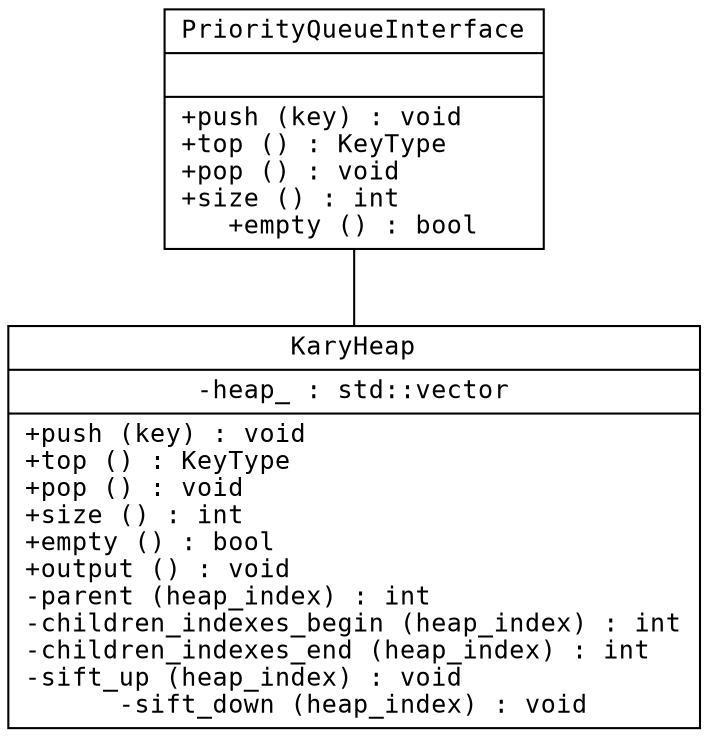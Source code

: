 /**
 * Graph KaryHeap Generated by Emacs/SRecode on 12:30:28.
 */
digraph structs {
	node [shape=record fontsize=12 fontname=Courier];
	
	"KaryHeap" [  shape="record" label="{KaryHeap|-heap_ : std::vector|+push (key) : void\l+top () : KeyType\l+pop () : void\l+size () : int\l+empty () : bool\l+output () : void\l-parent (heap_index) : int\l-children_indexes_begin (heap_index) : int\l-children_indexes_end (heap_index) : int\l-sift_up (heap_index) : void\l-sift_down (heap_index) : void}" pos="0,0" ];
	"PriorityQueueInterface" [  shape="record" label="{PriorityQueueInterface||+push (key) : void\l+top () : KeyType\l+pop () : void\l+size () : int\l+empty () : bool}" pos="0,0" ];
	"PriorityQueueInterface" -> "KaryHeap" [  arrowhead="none" arrowtail="empty" ];
}